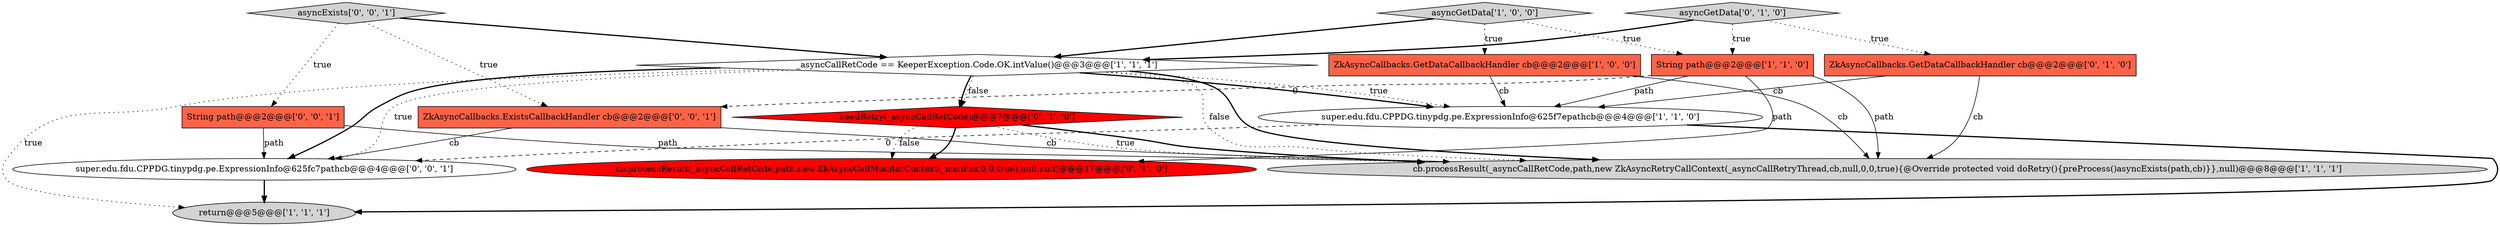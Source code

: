 digraph {
0 [style = filled, label = "ZkAsyncCallbacks.GetDataCallbackHandler cb@@@2@@@['1', '0', '0']", fillcolor = tomato, shape = box image = "AAA0AAABBB1BBB"];
13 [style = filled, label = "ZkAsyncCallbacks.ExistsCallbackHandler cb@@@2@@@['0', '0', '1']", fillcolor = tomato, shape = box image = "AAA0AAABBB3BBB"];
4 [style = filled, label = "cb.processResult(_asyncCallRetCode,path,new ZkAsyncRetryCallContext(_asyncCallRetryThread,cb,null,0,0,true){@Override protected void doRetry(){preProcess()asyncExists(path,cb)}},null)@@@8@@@['1', '1', '1']", fillcolor = lightgray, shape = ellipse image = "AAA0AAABBB1BBB"];
11 [style = filled, label = "String path@@@2@@@['0', '0', '1']", fillcolor = tomato, shape = box image = "AAA0AAABBB3BBB"];
1 [style = filled, label = "return@@@5@@@['1', '1', '1']", fillcolor = lightgray, shape = ellipse image = "AAA0AAABBB1BBB"];
14 [style = filled, label = "asyncExists['0', '0', '1']", fillcolor = lightgray, shape = diamond image = "AAA0AAABBB3BBB"];
5 [style = filled, label = "_asyncCallRetCode == KeeperException.Code.OK.intValue()@@@3@@@['1', '1', '1']", fillcolor = white, shape = diamond image = "AAA0AAABBB1BBB"];
10 [style = filled, label = "cb.processResult(_asyncCallRetCode,path,new ZkAsyncCallMonitorContext(_monitor,0,0,true),null,null)@@@17@@@['0', '1', '0']", fillcolor = red, shape = ellipse image = "AAA1AAABBB2BBB"];
6 [style = filled, label = "String path@@@2@@@['1', '1', '0']", fillcolor = tomato, shape = box image = "AAA0AAABBB1BBB"];
9 [style = filled, label = "ZkAsyncCallbacks.GetDataCallbackHandler cb@@@2@@@['0', '1', '0']", fillcolor = tomato, shape = box image = "AAA0AAABBB2BBB"];
2 [style = filled, label = "asyncGetData['1', '0', '0']", fillcolor = lightgray, shape = diamond image = "AAA0AAABBB1BBB"];
7 [style = filled, label = "asyncGetData['0', '1', '0']", fillcolor = lightgray, shape = diamond image = "AAA0AAABBB2BBB"];
12 [style = filled, label = "super.edu.fdu.CPPDG.tinypdg.pe.ExpressionInfo@625fc7pathcb@@@4@@@['0', '0', '1']", fillcolor = white, shape = ellipse image = "AAA0AAABBB3BBB"];
3 [style = filled, label = "super.edu.fdu.CPPDG.tinypdg.pe.ExpressionInfo@625f7epathcb@@@4@@@['1', '1', '0']", fillcolor = white, shape = ellipse image = "AAA0AAABBB1BBB"];
8 [style = filled, label = "needRetry(_asyncCallRetCode)@@@7@@@['0', '1', '0']", fillcolor = red, shape = diamond image = "AAA1AAABBB2BBB"];
5->3 [style = bold, label=""];
5->8 [style = bold, label=""];
7->6 [style = dotted, label="true"];
8->10 [style = bold, label=""];
2->0 [style = dotted, label="true"];
3->1 [style = bold, label=""];
5->1 [style = dotted, label="true"];
6->10 [style = solid, label="path"];
11->12 [style = solid, label="path"];
11->4 [style = solid, label="path"];
7->9 [style = dotted, label="true"];
6->4 [style = solid, label="path"];
0->4 [style = solid, label="cb"];
5->3 [style = dotted, label="true"];
13->4 [style = solid, label="cb"];
0->3 [style = solid, label="cb"];
8->10 [style = dotted, label="false"];
5->12 [style = dotted, label="true"];
12->1 [style = bold, label=""];
8->4 [style = dotted, label="true"];
14->13 [style = dotted, label="true"];
6->3 [style = solid, label="path"];
7->5 [style = bold, label=""];
13->12 [style = solid, label="cb"];
6->13 [style = dashed, label="0"];
3->12 [style = dashed, label="0"];
5->12 [style = bold, label=""];
2->6 [style = dotted, label="true"];
9->3 [style = solid, label="cb"];
5->4 [style = bold, label=""];
14->11 [style = dotted, label="true"];
8->4 [style = bold, label=""];
5->8 [style = dotted, label="false"];
9->4 [style = solid, label="cb"];
2->5 [style = bold, label=""];
14->5 [style = bold, label=""];
5->4 [style = dotted, label="false"];
}
